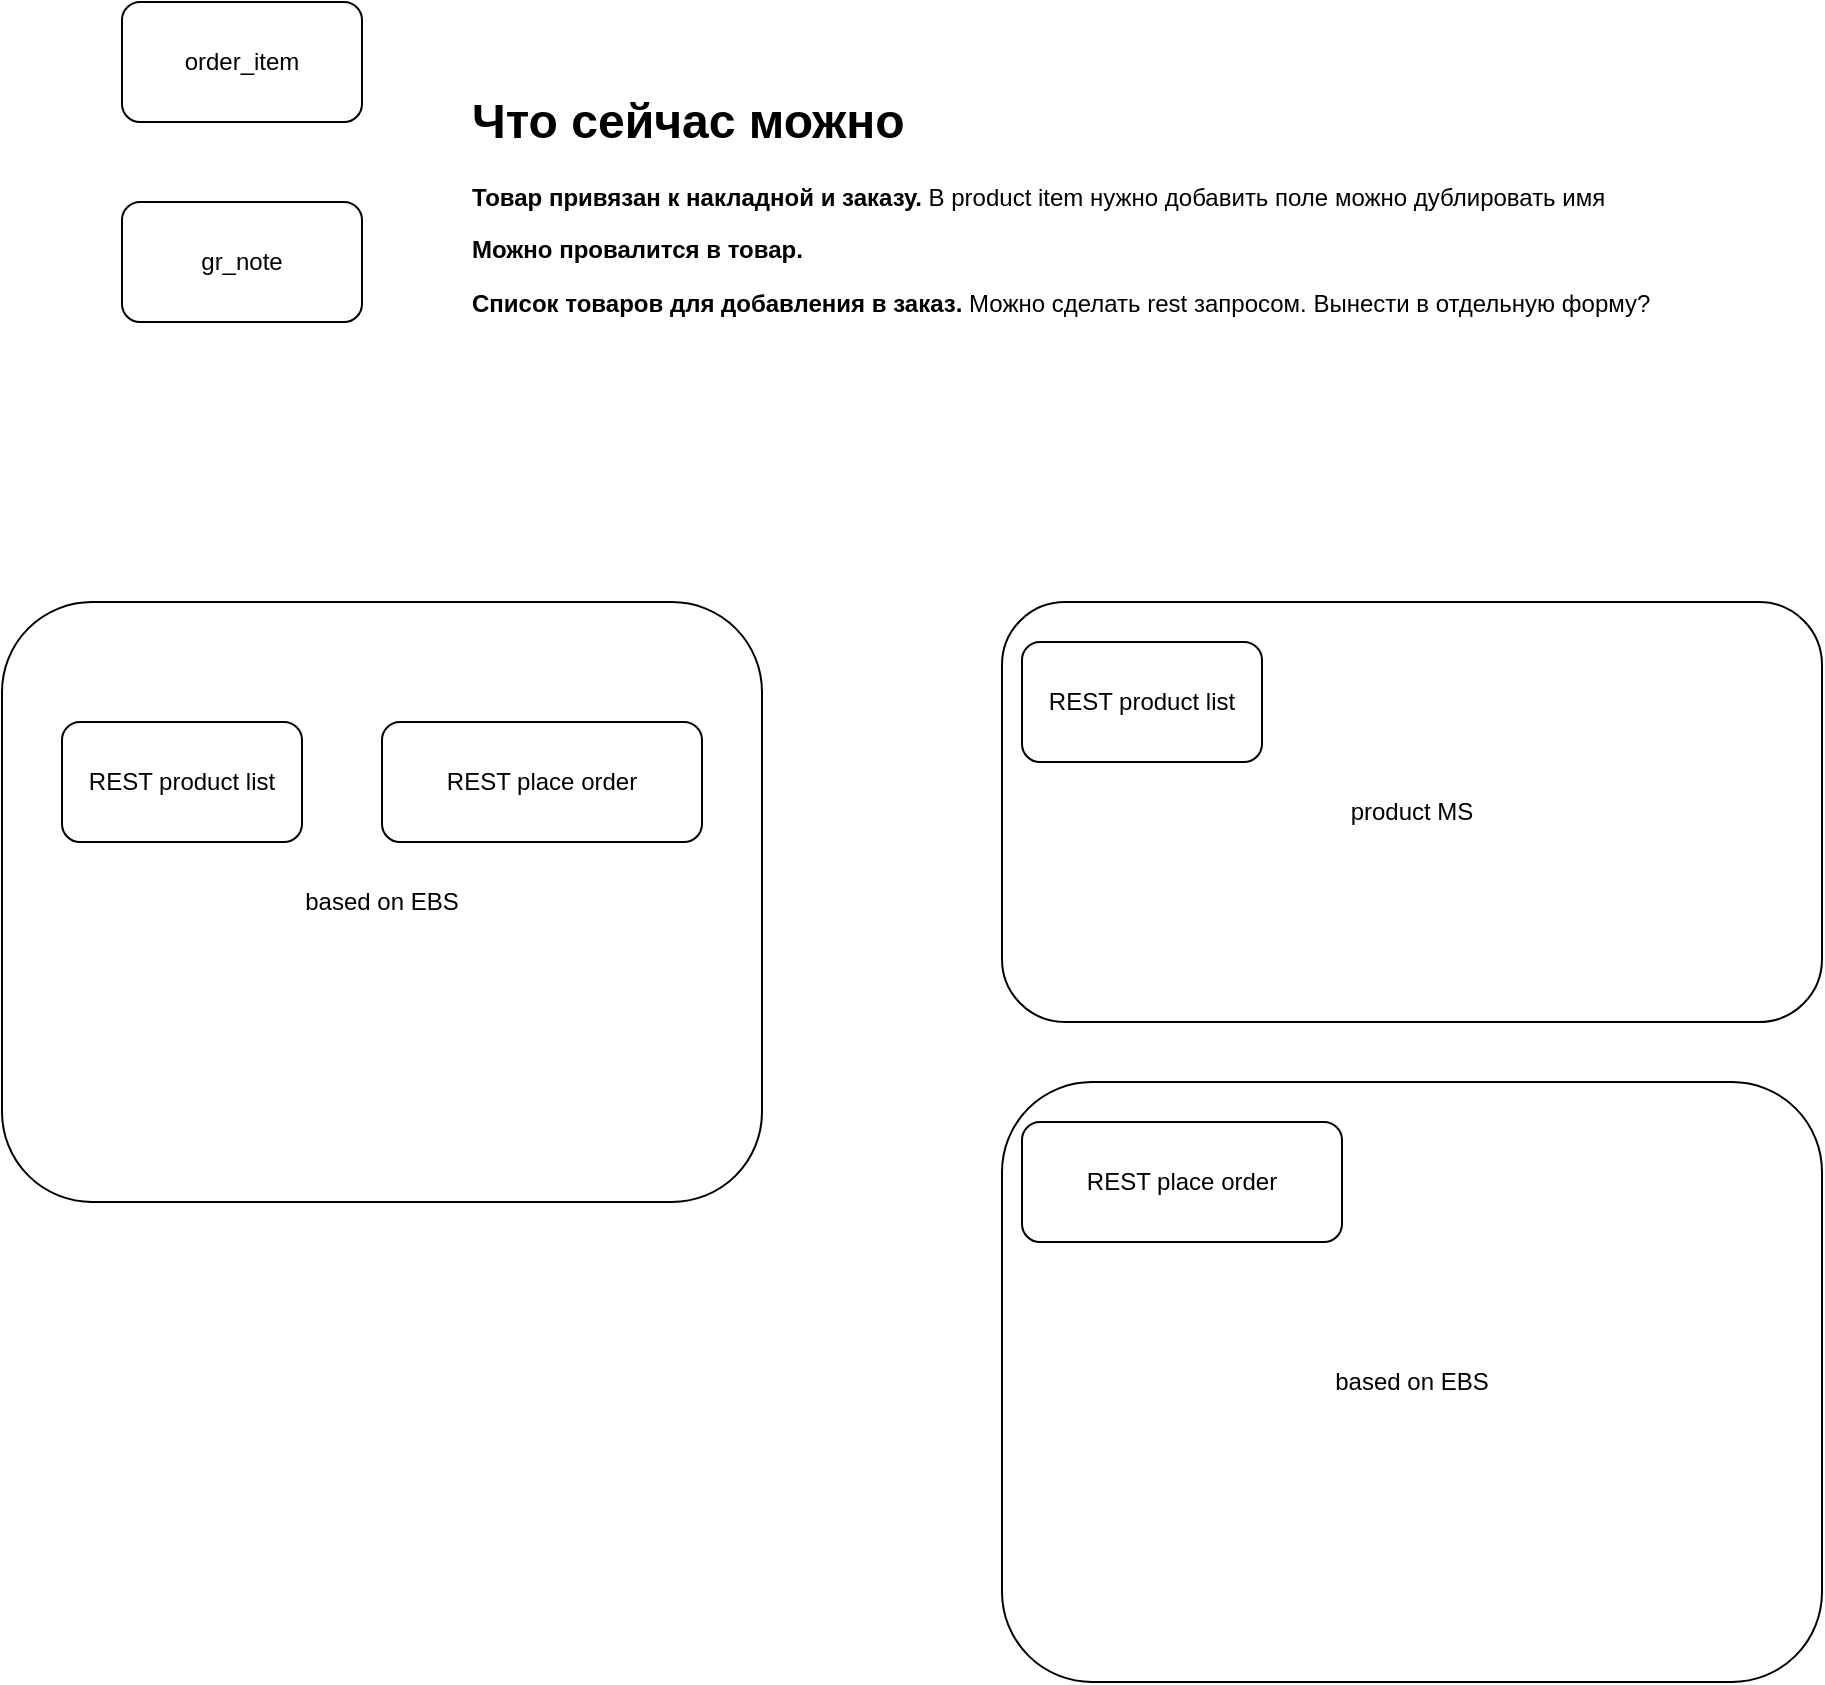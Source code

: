 <mxfile version="21.5.2" type="github">
  <diagram name="Страница 1" id="Q-SNJgDCKjJDv513DQxp">
    <mxGraphModel dx="1096" dy="652" grid="1" gridSize="10" guides="1" tooltips="1" connect="1" arrows="1" fold="1" page="1" pageScale="1" pageWidth="2339" pageHeight="3300" math="0" shadow="0">
      <root>
        <mxCell id="0" />
        <mxCell id="1" parent="0" />
        <mxCell id="Nz1S2oW-4iJForifvsgU-1" value="order_item" style="rounded=1;whiteSpace=wrap;html=1;" vertex="1" parent="1">
          <mxGeometry x="250" y="120" width="120" height="60" as="geometry" />
        </mxCell>
        <mxCell id="Nz1S2oW-4iJForifvsgU-2" value="gr_note" style="whiteSpace=wrap;html=1;rounded=1;" vertex="1" parent="1">
          <mxGeometry x="250" y="220" width="120" height="60" as="geometry" />
        </mxCell>
        <mxCell id="Nz1S2oW-4iJForifvsgU-6" value="&lt;h1&gt;Что сейчас можно&lt;/h1&gt;&lt;p&gt;&lt;b&gt;Товар привязан к накладной и заказу.&lt;/b&gt; В product item нужно добавить поле можно дублировать имя&lt;/p&gt;&lt;p&gt;&lt;b&gt;Можно провалится в товар.&amp;nbsp;&lt;/b&gt;&lt;/p&gt;&lt;p&gt;&lt;b&gt;Список товаров для добавления в заказ. &lt;/b&gt;Можно сделать rest запросом. Вынести в отдельную форму?&lt;/p&gt;" style="text;html=1;strokeColor=none;fillColor=none;spacing=5;spacingTop=-20;whiteSpace=wrap;overflow=hidden;rounded=0;" vertex="1" parent="1">
          <mxGeometry x="420" y="160" width="650" height="240" as="geometry" />
        </mxCell>
        <mxCell id="Nz1S2oW-4iJForifvsgU-8" value="based on EBS" style="rounded=1;whiteSpace=wrap;html=1;" vertex="1" parent="1">
          <mxGeometry x="190" y="420" width="380" height="300" as="geometry" />
        </mxCell>
        <mxCell id="Nz1S2oW-4iJForifvsgU-10" value="REST product list" style="whiteSpace=wrap;html=1;rounded=1;" vertex="1" parent="1">
          <mxGeometry x="220" y="480" width="120" height="60" as="geometry" />
        </mxCell>
        <mxCell id="Nz1S2oW-4iJForifvsgU-12" value="REST place order" style="whiteSpace=wrap;html=1;rounded=1;" vertex="1" parent="1">
          <mxGeometry x="380" y="480" width="160" height="60" as="geometry" />
        </mxCell>
        <mxCell id="Nz1S2oW-4iJForifvsgU-16" value="product MS" style="rounded=1;whiteSpace=wrap;html=1;" vertex="1" parent="1">
          <mxGeometry x="690" y="420" width="410" height="210" as="geometry" />
        </mxCell>
        <mxCell id="Nz1S2oW-4iJForifvsgU-19" value="based on EBS" style="rounded=1;whiteSpace=wrap;html=1;" vertex="1" parent="1">
          <mxGeometry x="690" y="660" width="410" height="300" as="geometry" />
        </mxCell>
        <mxCell id="Nz1S2oW-4iJForifvsgU-20" value="REST product list" style="whiteSpace=wrap;html=1;rounded=1;" vertex="1" parent="1">
          <mxGeometry x="700" y="440" width="120" height="60" as="geometry" />
        </mxCell>
        <mxCell id="Nz1S2oW-4iJForifvsgU-21" value="REST place order" style="whiteSpace=wrap;html=1;rounded=1;" vertex="1" parent="1">
          <mxGeometry x="700" y="680" width="160" height="60" as="geometry" />
        </mxCell>
      </root>
    </mxGraphModel>
  </diagram>
</mxfile>

